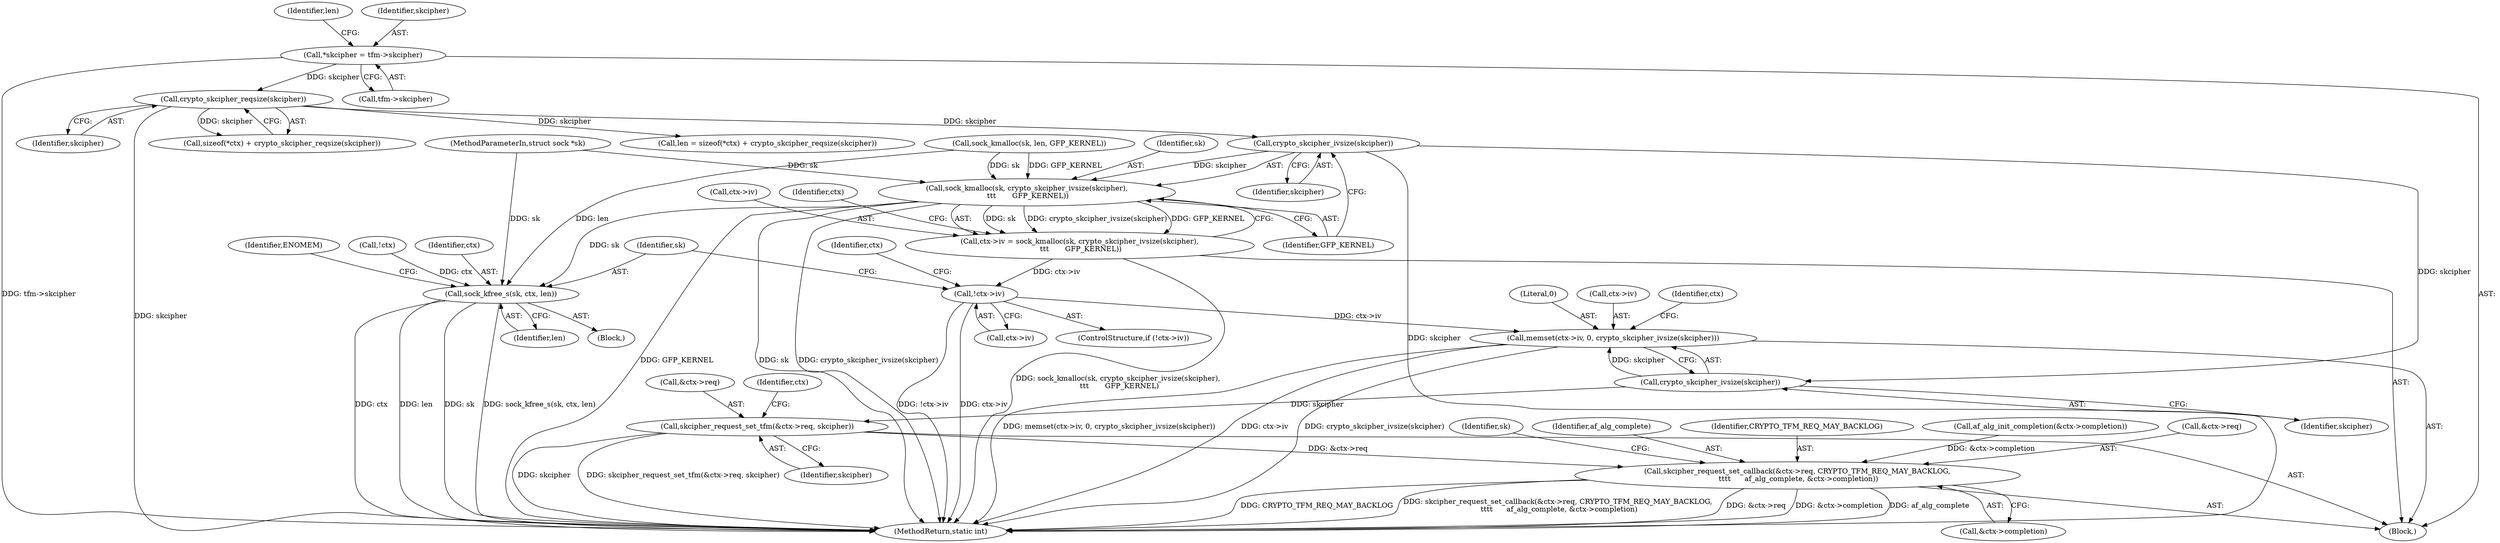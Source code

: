 digraph "0_linux_dd504589577d8e8e70f51f997ad487a4cb6c026f@API" {
"1000155" [label="(Call,crypto_skcipher_ivsize(skcipher))"];
"1000127" [label="(Call,crypto_skcipher_reqsize(skcipher))"];
"1000115" [label="(Call,*skcipher = tfm->skcipher)"];
"1000153" [label="(Call,sock_kmalloc(sk, crypto_skcipher_ivsize(skcipher),\n \t\t\t       GFP_KERNEL))"];
"1000149" [label="(Call,ctx->iv = sock_kmalloc(sk, crypto_skcipher_ivsize(skcipher),\n \t\t\t       GFP_KERNEL))"];
"1000159" [label="(Call,!ctx->iv)"];
"1000171" [label="(Call,memset(ctx->iv, 0, crypto_skcipher_ivsize(skcipher)))"];
"1000164" [label="(Call,sock_kfree_s(sk, ctx, len))"];
"1000176" [label="(Call,crypto_skcipher_ivsize(skcipher))"];
"1000224" [label="(Call,skcipher_request_set_tfm(&ctx->req, skcipher))"];
"1000230" [label="(Call,skcipher_request_set_callback(&ctx->req, CRYPTO_TFM_REQ_MAY_BACKLOG,\n \t\t\t\t      af_alg_complete, &ctx->completion))"];
"1000150" [label="(Call,ctx->iv)"];
"1000171" [label="(Call,memset(ctx->iv, 0, crypto_skcipher_ivsize(skcipher)))"];
"1000149" [label="(Call,ctx->iv = sock_kmalloc(sk, crypto_skcipher_ivsize(skcipher),\n \t\t\t       GFP_KERNEL))"];
"1000176" [label="(Call,crypto_skcipher_ivsize(skcipher))"];
"1000121" [label="(Call,len = sizeof(*ctx) + crypto_skcipher_reqsize(skcipher))"];
"1000102" [label="(MethodParameterIn,struct sock *sk)"];
"1000214" [label="(Call,af_alg_init_completion(&ctx->completion))"];
"1000160" [label="(Call,ctx->iv)"];
"1000153" [label="(Call,sock_kmalloc(sk, crypto_skcipher_ivsize(skcipher),\n \t\t\t       GFP_KERNEL))"];
"1000167" [label="(Identifier,len)"];
"1000156" [label="(Identifier,skcipher)"];
"1000165" [label="(Identifier,sk)"];
"1000122" [label="(Identifier,len)"];
"1000164" [label="(Call,sock_kfree_s(sk, ctx, len))"];
"1000224" [label="(Call,skcipher_request_set_tfm(&ctx->req, skcipher))"];
"1000233" [label="(Identifier,ctx)"];
"1000127" [label="(Call,crypto_skcipher_reqsize(skcipher))"];
"1000229" [label="(Identifier,skcipher)"];
"1000175" [label="(Literal,0)"];
"1000144" [label="(Call,!ctx)"];
"1000177" [label="(Identifier,skcipher)"];
"1000231" [label="(Call,&ctx->req)"];
"1000243" [label="(Identifier,sk)"];
"1000157" [label="(Identifier,GFP_KERNEL)"];
"1000139" [label="(Call,sock_kmalloc(sk, len, GFP_KERNEL))"];
"1000159" [label="(Call,!ctx->iv)"];
"1000163" [label="(Block,)"];
"1000161" [label="(Identifier,ctx)"];
"1000170" [label="(Identifier,ENOMEM)"];
"1000115" [label="(Call,*skcipher = tfm->skcipher)"];
"1000166" [label="(Identifier,ctx)"];
"1000128" [label="(Identifier,skcipher)"];
"1000123" [label="(Call,sizeof(*ctx) + crypto_skcipher_reqsize(skcipher))"];
"1000116" [label="(Identifier,skcipher)"];
"1000155" [label="(Call,crypto_skcipher_ivsize(skcipher))"];
"1000158" [label="(ControlStructure,if (!ctx->iv))"];
"1000173" [label="(Identifier,ctx)"];
"1000237" [label="(Call,&ctx->completion)"];
"1000225" [label="(Call,&ctx->req)"];
"1000230" [label="(Call,skcipher_request_set_callback(&ctx->req, CRYPTO_TFM_REQ_MAY_BACKLOG,\n \t\t\t\t      af_alg_complete, &ctx->completion))"];
"1000154" [label="(Identifier,sk)"];
"1000172" [label="(Call,ctx->iv)"];
"1000236" [label="(Identifier,af_alg_complete)"];
"1000103" [label="(Block,)"];
"1000117" [label="(Call,tfm->skcipher)"];
"1000235" [label="(Identifier,CRYPTO_TFM_REQ_MAY_BACKLOG)"];
"1000181" [label="(Identifier,ctx)"];
"1000248" [label="(MethodReturn,static int)"];
"1000155" -> "1000153"  [label="AST: "];
"1000155" -> "1000156"  [label="CFG: "];
"1000156" -> "1000155"  [label="AST: "];
"1000157" -> "1000155"  [label="CFG: "];
"1000155" -> "1000248"  [label="DDG: skcipher"];
"1000155" -> "1000153"  [label="DDG: skcipher"];
"1000127" -> "1000155"  [label="DDG: skcipher"];
"1000155" -> "1000176"  [label="DDG: skcipher"];
"1000127" -> "1000123"  [label="AST: "];
"1000127" -> "1000128"  [label="CFG: "];
"1000128" -> "1000127"  [label="AST: "];
"1000123" -> "1000127"  [label="CFG: "];
"1000127" -> "1000248"  [label="DDG: skcipher"];
"1000127" -> "1000121"  [label="DDG: skcipher"];
"1000127" -> "1000123"  [label="DDG: skcipher"];
"1000115" -> "1000127"  [label="DDG: skcipher"];
"1000115" -> "1000103"  [label="AST: "];
"1000115" -> "1000117"  [label="CFG: "];
"1000116" -> "1000115"  [label="AST: "];
"1000117" -> "1000115"  [label="AST: "];
"1000122" -> "1000115"  [label="CFG: "];
"1000115" -> "1000248"  [label="DDG: tfm->skcipher"];
"1000153" -> "1000149"  [label="AST: "];
"1000153" -> "1000157"  [label="CFG: "];
"1000154" -> "1000153"  [label="AST: "];
"1000157" -> "1000153"  [label="AST: "];
"1000149" -> "1000153"  [label="CFG: "];
"1000153" -> "1000248"  [label="DDG: GFP_KERNEL"];
"1000153" -> "1000248"  [label="DDG: sk"];
"1000153" -> "1000248"  [label="DDG: crypto_skcipher_ivsize(skcipher)"];
"1000153" -> "1000149"  [label="DDG: sk"];
"1000153" -> "1000149"  [label="DDG: crypto_skcipher_ivsize(skcipher)"];
"1000153" -> "1000149"  [label="DDG: GFP_KERNEL"];
"1000139" -> "1000153"  [label="DDG: sk"];
"1000139" -> "1000153"  [label="DDG: GFP_KERNEL"];
"1000102" -> "1000153"  [label="DDG: sk"];
"1000153" -> "1000164"  [label="DDG: sk"];
"1000149" -> "1000103"  [label="AST: "];
"1000150" -> "1000149"  [label="AST: "];
"1000161" -> "1000149"  [label="CFG: "];
"1000149" -> "1000248"  [label="DDG: sock_kmalloc(sk, crypto_skcipher_ivsize(skcipher),\n \t\t\t       GFP_KERNEL)"];
"1000149" -> "1000159"  [label="DDG: ctx->iv"];
"1000159" -> "1000158"  [label="AST: "];
"1000159" -> "1000160"  [label="CFG: "];
"1000160" -> "1000159"  [label="AST: "];
"1000165" -> "1000159"  [label="CFG: "];
"1000173" -> "1000159"  [label="CFG: "];
"1000159" -> "1000248"  [label="DDG: !ctx->iv"];
"1000159" -> "1000248"  [label="DDG: ctx->iv"];
"1000159" -> "1000171"  [label="DDG: ctx->iv"];
"1000171" -> "1000103"  [label="AST: "];
"1000171" -> "1000176"  [label="CFG: "];
"1000172" -> "1000171"  [label="AST: "];
"1000175" -> "1000171"  [label="AST: "];
"1000176" -> "1000171"  [label="AST: "];
"1000181" -> "1000171"  [label="CFG: "];
"1000171" -> "1000248"  [label="DDG: ctx->iv"];
"1000171" -> "1000248"  [label="DDG: crypto_skcipher_ivsize(skcipher)"];
"1000171" -> "1000248"  [label="DDG: memset(ctx->iv, 0, crypto_skcipher_ivsize(skcipher))"];
"1000176" -> "1000171"  [label="DDG: skcipher"];
"1000164" -> "1000163"  [label="AST: "];
"1000164" -> "1000167"  [label="CFG: "];
"1000165" -> "1000164"  [label="AST: "];
"1000166" -> "1000164"  [label="AST: "];
"1000167" -> "1000164"  [label="AST: "];
"1000170" -> "1000164"  [label="CFG: "];
"1000164" -> "1000248"  [label="DDG: sock_kfree_s(sk, ctx, len)"];
"1000164" -> "1000248"  [label="DDG: ctx"];
"1000164" -> "1000248"  [label="DDG: len"];
"1000164" -> "1000248"  [label="DDG: sk"];
"1000102" -> "1000164"  [label="DDG: sk"];
"1000144" -> "1000164"  [label="DDG: ctx"];
"1000139" -> "1000164"  [label="DDG: len"];
"1000176" -> "1000177"  [label="CFG: "];
"1000177" -> "1000176"  [label="AST: "];
"1000176" -> "1000224"  [label="DDG: skcipher"];
"1000224" -> "1000103"  [label="AST: "];
"1000224" -> "1000229"  [label="CFG: "];
"1000225" -> "1000224"  [label="AST: "];
"1000229" -> "1000224"  [label="AST: "];
"1000233" -> "1000224"  [label="CFG: "];
"1000224" -> "1000248"  [label="DDG: skcipher"];
"1000224" -> "1000248"  [label="DDG: skcipher_request_set_tfm(&ctx->req, skcipher)"];
"1000224" -> "1000230"  [label="DDG: &ctx->req"];
"1000230" -> "1000103"  [label="AST: "];
"1000230" -> "1000237"  [label="CFG: "];
"1000231" -> "1000230"  [label="AST: "];
"1000235" -> "1000230"  [label="AST: "];
"1000236" -> "1000230"  [label="AST: "];
"1000237" -> "1000230"  [label="AST: "];
"1000243" -> "1000230"  [label="CFG: "];
"1000230" -> "1000248"  [label="DDG: &ctx->req"];
"1000230" -> "1000248"  [label="DDG: &ctx->completion"];
"1000230" -> "1000248"  [label="DDG: af_alg_complete"];
"1000230" -> "1000248"  [label="DDG: CRYPTO_TFM_REQ_MAY_BACKLOG"];
"1000230" -> "1000248"  [label="DDG: skcipher_request_set_callback(&ctx->req, CRYPTO_TFM_REQ_MAY_BACKLOG,\n \t\t\t\t      af_alg_complete, &ctx->completion)"];
"1000214" -> "1000230"  [label="DDG: &ctx->completion"];
}
